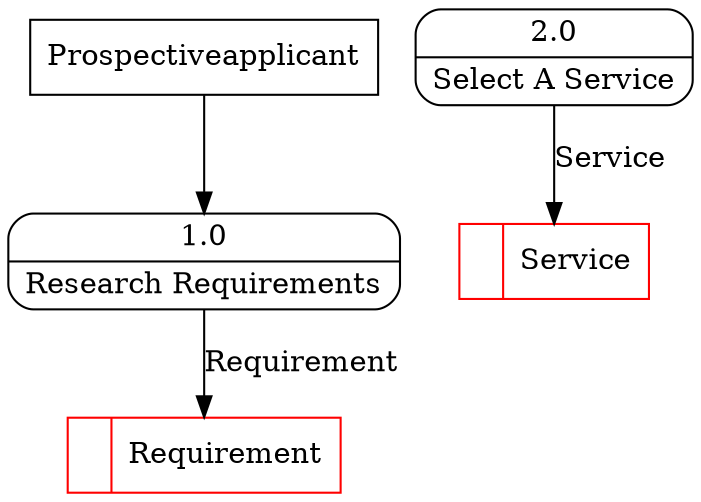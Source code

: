 digraph dfd2{ 
node[shape=record]
200 [label="<f0>  |<f1> Requirement " color=red];
201 [label="<f0>  |<f1> Service " color=red];
202 [label="Prospectiveapplicant" shape=box];
203 [label="{<f0> 1.0|<f1> Research Requirements }" shape=Mrecord];
204 [label="{<f0> 2.0|<f1> Select A Service }" shape=Mrecord];
202 -> 203
203 -> 200 [label="Requirement"]
204 -> 201 [label="Service"]
}